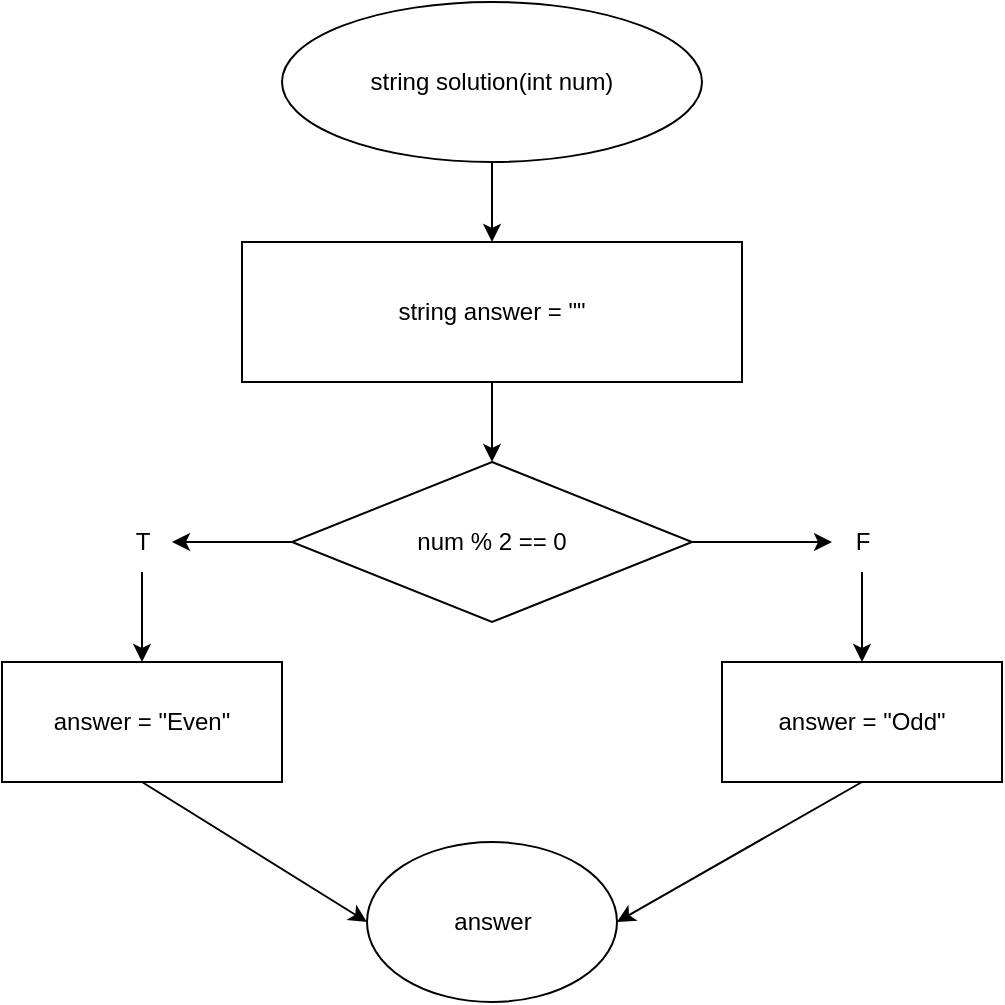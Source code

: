 <mxfile version="21.2.8" type="device">
  <diagram id="C5RBs43oDa-KdzZeNtuy" name="Page-1">
    <mxGraphModel dx="1194" dy="620" grid="1" gridSize="10" guides="1" tooltips="1" connect="1" arrows="1" fold="1" page="1" pageScale="1" pageWidth="827" pageHeight="1169" math="0" shadow="0">
      <root>
        <mxCell id="WIyWlLk6GJQsqaUBKTNV-0" />
        <mxCell id="WIyWlLk6GJQsqaUBKTNV-1" parent="WIyWlLk6GJQsqaUBKTNV-0" />
        <mxCell id="Czx7_DXLM6hGB9rm_war-5" value="" style="edgeStyle=orthogonalEdgeStyle;rounded=0;orthogonalLoop=1;jettySize=auto;html=1;" parent="WIyWlLk6GJQsqaUBKTNV-1" source="Czx7_DXLM6hGB9rm_war-1" target="Czx7_DXLM6hGB9rm_war-3" edge="1">
          <mxGeometry relative="1" as="geometry" />
        </mxCell>
        <mxCell id="Czx7_DXLM6hGB9rm_war-1" value="string solution(int num)" style="ellipse;whiteSpace=wrap;html=1;" parent="WIyWlLk6GJQsqaUBKTNV-1" vertex="1">
          <mxGeometry x="304" y="50" width="210" height="80" as="geometry" />
        </mxCell>
        <mxCell id="Czx7_DXLM6hGB9rm_war-27" value="" style="edgeStyle=orthogonalEdgeStyle;rounded=0;orthogonalLoop=1;jettySize=auto;html=1;" parent="WIyWlLk6GJQsqaUBKTNV-1" source="Czx7_DXLM6hGB9rm_war-3" target="Czx7_DXLM6hGB9rm_war-6" edge="1">
          <mxGeometry relative="1" as="geometry" />
        </mxCell>
        <mxCell id="Czx7_DXLM6hGB9rm_war-3" value="string answer = &quot;&quot;" style="rounded=0;whiteSpace=wrap;html=1;" parent="WIyWlLk6GJQsqaUBKTNV-1" vertex="1">
          <mxGeometry x="284" y="170" width="250" height="70" as="geometry" />
        </mxCell>
        <mxCell id="Czx7_DXLM6hGB9rm_war-17" value="" style="edgeStyle=orthogonalEdgeStyle;rounded=0;orthogonalLoop=1;jettySize=auto;html=1;" parent="WIyWlLk6GJQsqaUBKTNV-1" source="Czx7_DXLM6hGB9rm_war-23" target="Czx7_DXLM6hGB9rm_war-16" edge="1">
          <mxGeometry relative="1" as="geometry" />
        </mxCell>
        <mxCell id="Czx7_DXLM6hGB9rm_war-19" value="" style="edgeStyle=orthogonalEdgeStyle;rounded=0;orthogonalLoop=1;jettySize=auto;html=1;" parent="WIyWlLk6GJQsqaUBKTNV-1" source="Czx7_DXLM6hGB9rm_war-24" target="Czx7_DXLM6hGB9rm_war-18" edge="1">
          <mxGeometry relative="1" as="geometry" />
        </mxCell>
        <mxCell id="Czx7_DXLM6hGB9rm_war-6" value="num % 2 == 0" style="rhombus;whiteSpace=wrap;html=1;" parent="WIyWlLk6GJQsqaUBKTNV-1" vertex="1">
          <mxGeometry x="309" y="280" width="200" height="80" as="geometry" />
        </mxCell>
        <mxCell id="Czx7_DXLM6hGB9rm_war-16" value="answer = &quot;Even&quot;" style="whiteSpace=wrap;html=1;" parent="WIyWlLk6GJQsqaUBKTNV-1" vertex="1">
          <mxGeometry x="164" y="380" width="140" height="60" as="geometry" />
        </mxCell>
        <mxCell id="Czx7_DXLM6hGB9rm_war-18" value="answer = &quot;Odd&quot;" style="whiteSpace=wrap;html=1;" parent="WIyWlLk6GJQsqaUBKTNV-1" vertex="1">
          <mxGeometry x="524" y="380" width="140" height="60" as="geometry" />
        </mxCell>
        <mxCell id="Czx7_DXLM6hGB9rm_war-20" value="answer" style="ellipse;whiteSpace=wrap;html=1;" parent="WIyWlLk6GJQsqaUBKTNV-1" vertex="1">
          <mxGeometry x="346.5" y="470" width="125" height="80" as="geometry" />
        </mxCell>
        <mxCell id="Czx7_DXLM6hGB9rm_war-25" value="" style="edgeStyle=orthogonalEdgeStyle;rounded=0;orthogonalLoop=1;jettySize=auto;html=1;" parent="WIyWlLk6GJQsqaUBKTNV-1" source="Czx7_DXLM6hGB9rm_war-6" target="Czx7_DXLM6hGB9rm_war-23" edge="1">
          <mxGeometry relative="1" as="geometry">
            <mxPoint x="309" y="320" as="sourcePoint" />
            <mxPoint x="234" y="380" as="targetPoint" />
          </mxGeometry>
        </mxCell>
        <mxCell id="Czx7_DXLM6hGB9rm_war-23" value="T" style="text;html=1;align=center;verticalAlign=middle;resizable=0;points=[];autosize=1;strokeColor=none;fillColor=none;" parent="WIyWlLk6GJQsqaUBKTNV-1" vertex="1">
          <mxGeometry x="219" y="305" width="30" height="30" as="geometry" />
        </mxCell>
        <mxCell id="Czx7_DXLM6hGB9rm_war-26" value="" style="edgeStyle=orthogonalEdgeStyle;rounded=0;orthogonalLoop=1;jettySize=auto;html=1;" parent="WIyWlLk6GJQsqaUBKTNV-1" source="Czx7_DXLM6hGB9rm_war-6" target="Czx7_DXLM6hGB9rm_war-24" edge="1">
          <mxGeometry relative="1" as="geometry">
            <mxPoint x="509" y="320" as="sourcePoint" />
            <mxPoint x="594" y="380" as="targetPoint" />
          </mxGeometry>
        </mxCell>
        <mxCell id="Czx7_DXLM6hGB9rm_war-24" value="F" style="text;html=1;align=center;verticalAlign=middle;resizable=0;points=[];autosize=1;strokeColor=none;fillColor=none;" parent="WIyWlLk6GJQsqaUBKTNV-1" vertex="1">
          <mxGeometry x="579" y="305" width="30" height="30" as="geometry" />
        </mxCell>
        <mxCell id="Czx7_DXLM6hGB9rm_war-31" value="" style="endArrow=classic;html=1;rounded=0;exitX=0.5;exitY=1;exitDx=0;exitDy=0;entryX=0;entryY=0.5;entryDx=0;entryDy=0;" parent="WIyWlLk6GJQsqaUBKTNV-1" source="Czx7_DXLM6hGB9rm_war-16" target="Czx7_DXLM6hGB9rm_war-20" edge="1">
          <mxGeometry width="50" height="50" relative="1" as="geometry">
            <mxPoint x="364" y="350" as="sourcePoint" />
            <mxPoint x="404" y="460" as="targetPoint" />
          </mxGeometry>
        </mxCell>
        <mxCell id="Czx7_DXLM6hGB9rm_war-32" value="" style="endArrow=classic;html=1;rounded=0;entryX=1;entryY=0.5;entryDx=0;entryDy=0;exitX=0.5;exitY=1;exitDx=0;exitDy=0;" parent="WIyWlLk6GJQsqaUBKTNV-1" source="Czx7_DXLM6hGB9rm_war-18" target="Czx7_DXLM6hGB9rm_war-20" edge="1">
          <mxGeometry width="50" height="50" relative="1" as="geometry">
            <mxPoint x="364" y="350" as="sourcePoint" />
            <mxPoint x="414" y="300" as="targetPoint" />
          </mxGeometry>
        </mxCell>
      </root>
    </mxGraphModel>
  </diagram>
</mxfile>
